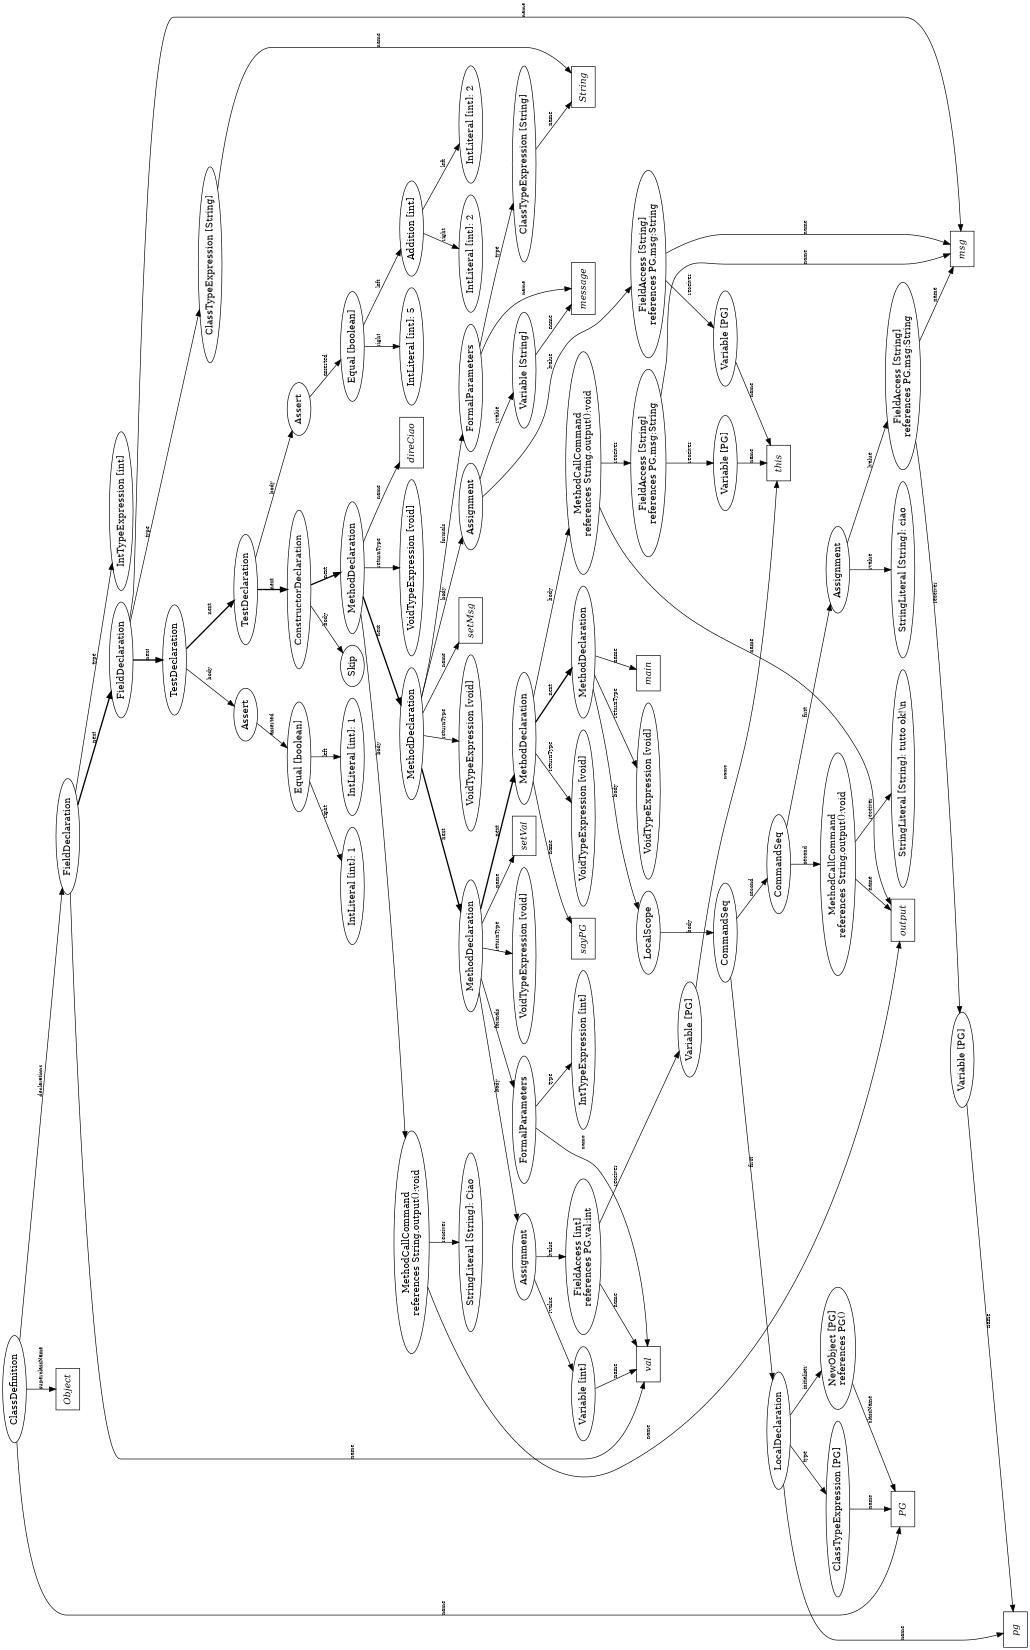 digraph PG {
size = "11,7.5";
rotate = 90
node57 [ label = "ClassDefinition"];
symbol_PG [label = "PG" fontname = "Times-Italic" shape = box]
node57 -> symbol_PG [label = "name" fontsize = 8]
symbol_Object [label = "Object" fontname = "Times-Italic" shape = box]
node57 -> symbol_Object [label = "superclassName" fontsize = 8]
node56 [ label = "FieldDeclaration"];
node0 [ label = "IntTypeExpression [int]"];
node56 -> node0 [label = "type" fontsize = 8]
symbol_val [label = "val" fontname = "Times-Italic" shape = box]
node56 -> symbol_val [label = "name" fontsize = 8]
node55 [ label = "FieldDeclaration"];
node1 [ label = "ClassTypeExpression [String]"];
symbol_String [label = "String" fontname = "Times-Italic" shape = box]
node1 -> symbol_String [label = "name" fontsize = 8]
node55 -> node1 [label = "type" fontsize = 8]
symbol_msg [label = "msg" fontname = "Times-Italic" shape = box]
node55 -> symbol_msg [label = "name" fontsize = 8]
node54 [ label = "TestDeclaration"];
node5 [ label = "Assert"];
node4 [ label = "Equal [boolean]"];
node2 [ label = "IntLiteral [int]: 1"];
node4 -> node2 [label = "left" fontsize = 8]
node3 [ label = "IntLiteral [int]: 1"];
node4 -> node3 [label = "right" fontsize = 8]
node5 -> node4 [label = "asserted" fontsize = 8]
node54 -> node5 [label = "body" fontsize = 8]
node53 [ label = "TestDeclaration"];
node11 [ label = "Assert"];
node10 [ label = "Equal [boolean]"];
node8 [ label = "Addition [int]"];
node6 [ label = "IntLiteral [int]: 2"];
node8 -> node6 [label = "left" fontsize = 8]
node7 [ label = "IntLiteral [int]: 2"];
node8 -> node7 [label = "right" fontsize = 8]
node10 -> node8 [label = "left" fontsize = 8]
node9 [ label = "IntLiteral [int]: 5"];
node10 -> node9 [label = "right" fontsize = 8]
node11 -> node10 [label = "asserted" fontsize = 8]
node53 -> node11 [label = "body" fontsize = 8]
node52 [ label = "ConstructorDeclaration"];
node12 [ label = "Skip"];
node52 -> node12 [label = "body" fontsize = 8]
node51 [ label = "MethodDeclaration"];
node13 [ label = "VoidTypeExpression [void]"];
node51 -> node13 [label = "returnType" fontsize = 8]
symbol_direCiao [label = "direCiao" fontname = "Times-Italic" shape = box]
node51 -> symbol_direCiao [label = "name" fontsize = 8]
node15 [ label = "MethodCallCommand\nreferences String.output():void"];
node14 [ label = "StringLiteral [String]: Ciao"];
node15 -> node14 [label = "receiver" fontsize = 8]
symbol_output [label = "output" fontname = "Times-Italic" shape = box]
node15 -> symbol_output [label = "name" fontsize = 8]
node51 -> node15 [label = "body" fontsize = 8]
node50 [ label = "MethodDeclaration"];
node16 [ label = "VoidTypeExpression [void]"];
node50 -> node16 [label = "returnType" fontsize = 8]
symbol_setMsg [label = "setMsg" fontname = "Times-Italic" shape = box]
node50 -> symbol_setMsg [label = "name" fontsize = 8]
node18 [ label = "FormalParameters"];
node17 [ label = "ClassTypeExpression [String]"];
symbol_String [label = "String" fontname = "Times-Italic" shape = box]
node17 -> symbol_String [label = "name" fontsize = 8]
node18 -> node17 [label = "type" fontsize = 8]
symbol_message [label = "message" fontname = "Times-Italic" shape = box]
node18 -> symbol_message [label = "name" fontsize = 8]
node50 -> node18 [label = "formals" fontsize = 8]
node22 [ label = "Assignment"];
node20 [ label = "FieldAccess [String]\nreferences PG.msg:String"];
node19 [ label = "Variable [PG]"];
symbol_this [label = "this" fontname = "Times-Italic" shape = box]
node19 -> symbol_this [label = "name" fontsize = 8]
node20 -> node19 [label = "receiver" fontsize = 8]
symbol_msg [label = "msg" fontname = "Times-Italic" shape = box]
node20 -> symbol_msg [label = "name" fontsize = 8]
node22 -> node20 [label = "lvalue" fontsize = 8]
node21 [ label = "Variable [String]"];
symbol_message [label = "message" fontname = "Times-Italic" shape = box]
node21 -> symbol_message [label = "name" fontsize = 8]
node22 -> node21 [label = "rvalue" fontsize = 8]
node50 -> node22 [label = "body" fontsize = 8]
node49 [ label = "MethodDeclaration"];
node23 [ label = "VoidTypeExpression [void]"];
node49 -> node23 [label = "returnType" fontsize = 8]
symbol_setVal [label = "setVal" fontname = "Times-Italic" shape = box]
node49 -> symbol_setVal [label = "name" fontsize = 8]
node25 [ label = "FormalParameters"];
node24 [ label = "IntTypeExpression [int]"];
node25 -> node24 [label = "type" fontsize = 8]
symbol_val [label = "val" fontname = "Times-Italic" shape = box]
node25 -> symbol_val [label = "name" fontsize = 8]
node49 -> node25 [label = "formals" fontsize = 8]
node29 [ label = "Assignment"];
node27 [ label = "FieldAccess [int]\nreferences PG.val:int"];
node26 [ label = "Variable [PG]"];
symbol_this [label = "this" fontname = "Times-Italic" shape = box]
node26 -> symbol_this [label = "name" fontsize = 8]
node27 -> node26 [label = "receiver" fontsize = 8]
symbol_val [label = "val" fontname = "Times-Italic" shape = box]
node27 -> symbol_val [label = "name" fontsize = 8]
node29 -> node27 [label = "lvalue" fontsize = 8]
node28 [ label = "Variable [int]"];
symbol_val [label = "val" fontname = "Times-Italic" shape = box]
node28 -> symbol_val [label = "name" fontsize = 8]
node29 -> node28 [label = "rvalue" fontsize = 8]
node49 -> node29 [label = "body" fontsize = 8]
node48 [ label = "MethodDeclaration"];
node30 [ label = "VoidTypeExpression [void]"];
node48 -> node30 [label = "returnType" fontsize = 8]
symbol_sayPG [label = "sayPG" fontname = "Times-Italic" shape = box]
node48 -> symbol_sayPG [label = "name" fontsize = 8]
node33 [ label = "MethodCallCommand\nreferences String.output():void"];
node32 [ label = "FieldAccess [String]\nreferences PG.msg:String"];
node31 [ label = "Variable [PG]"];
symbol_this [label = "this" fontname = "Times-Italic" shape = box]
node31 -> symbol_this [label = "name" fontsize = 8]
node32 -> node31 [label = "receiver" fontsize = 8]
symbol_msg [label = "msg" fontname = "Times-Italic" shape = box]
node32 -> symbol_msg [label = "name" fontsize = 8]
node33 -> node32 [label = "receiver" fontsize = 8]
symbol_output [label = "output" fontname = "Times-Italic" shape = box]
node33 -> symbol_output [label = "name" fontsize = 8]
node48 -> node33 [label = "body" fontsize = 8]
node47 [ label = "MethodDeclaration"];
node34 [ label = "VoidTypeExpression [void]"];
node47 -> node34 [label = "returnType" fontsize = 8]
symbol_main [label = "main" fontname = "Times-Italic" shape = box]
node47 -> symbol_main [label = "name" fontsize = 8]
node46 [ label = "LocalScope"];
node45 [ label = "CommandSeq"];
node37 [ label = "LocalDeclaration"];
node35 [ label = "ClassTypeExpression [PG]"];
symbol_PG [label = "PG" fontname = "Times-Italic" shape = box]
node35 -> symbol_PG [label = "name" fontsize = 8]
node37 -> node35 [label = "type" fontsize = 8]
symbol_pg [label = "pg" fontname = "Times-Italic" shape = box]
node37 -> symbol_pg [label = "name" fontsize = 8]
node36 [ label = "NewObject [PG]\nreferences PG()"];
symbol_PG [label = "PG" fontname = "Times-Italic" shape = box]
node36 -> symbol_PG [label = "className" fontsize = 8]
node37 -> node36 [label = "initialiser" fontsize = 8]
node45 -> node37 [label = "first" fontsize = 8]
node44 [ label = "CommandSeq"];
node41 [ label = "Assignment"];
node39 [ label = "FieldAccess [String]\nreferences PG.msg:String"];
node38 [ label = "Variable [PG]"];
symbol_pg [label = "pg" fontname = "Times-Italic" shape = box]
node38 -> symbol_pg [label = "name" fontsize = 8]
node39 -> node38 [label = "receiver" fontsize = 8]
symbol_msg [label = "msg" fontname = "Times-Italic" shape = box]
node39 -> symbol_msg [label = "name" fontsize = 8]
node41 -> node39 [label = "lvalue" fontsize = 8]
node40 [ label = "StringLiteral [String]: ciao"];
node41 -> node40 [label = "rvalue" fontsize = 8]
node44 -> node41 [label = "first" fontsize = 8]
node43 [ label = "MethodCallCommand\nreferences String.output():void"];
node42 [ label = "StringLiteral [String]: tutto ok!\\n"];
node43 -> node42 [label = "receiver" fontsize = 8]
symbol_output [label = "output" fontname = "Times-Italic" shape = box]
node43 -> symbol_output [label = "name" fontsize = 8]
node44 -> node43 [label = "second" fontsize = 8]
node45 -> node44 [label = "second" fontsize = 8]
node46 -> node45 [label = "body" fontsize = 8]
node47 -> node46 [label = "body" fontsize = 8]
node48 -> node47 [label = "next" fontsize = 8 style = bold]
node49 -> node48 [label = "next" fontsize = 8 style = bold]
node50 -> node49 [label = "next" fontsize = 8 style = bold]
node51 -> node50 [label = "next" fontsize = 8 style = bold]
node52 -> node51 [label = "next" fontsize = 8 style = bold]
node53 -> node52 [label = "next" fontsize = 8 style = bold]
node54 -> node53 [label = "next" fontsize = 8 style = bold]
node55 -> node54 [label = "next" fontsize = 8 style = bold]
node56 -> node55 [label = "next" fontsize = 8 style = bold]
node57 -> node56 [label = "declarations" fontsize = 8]
}